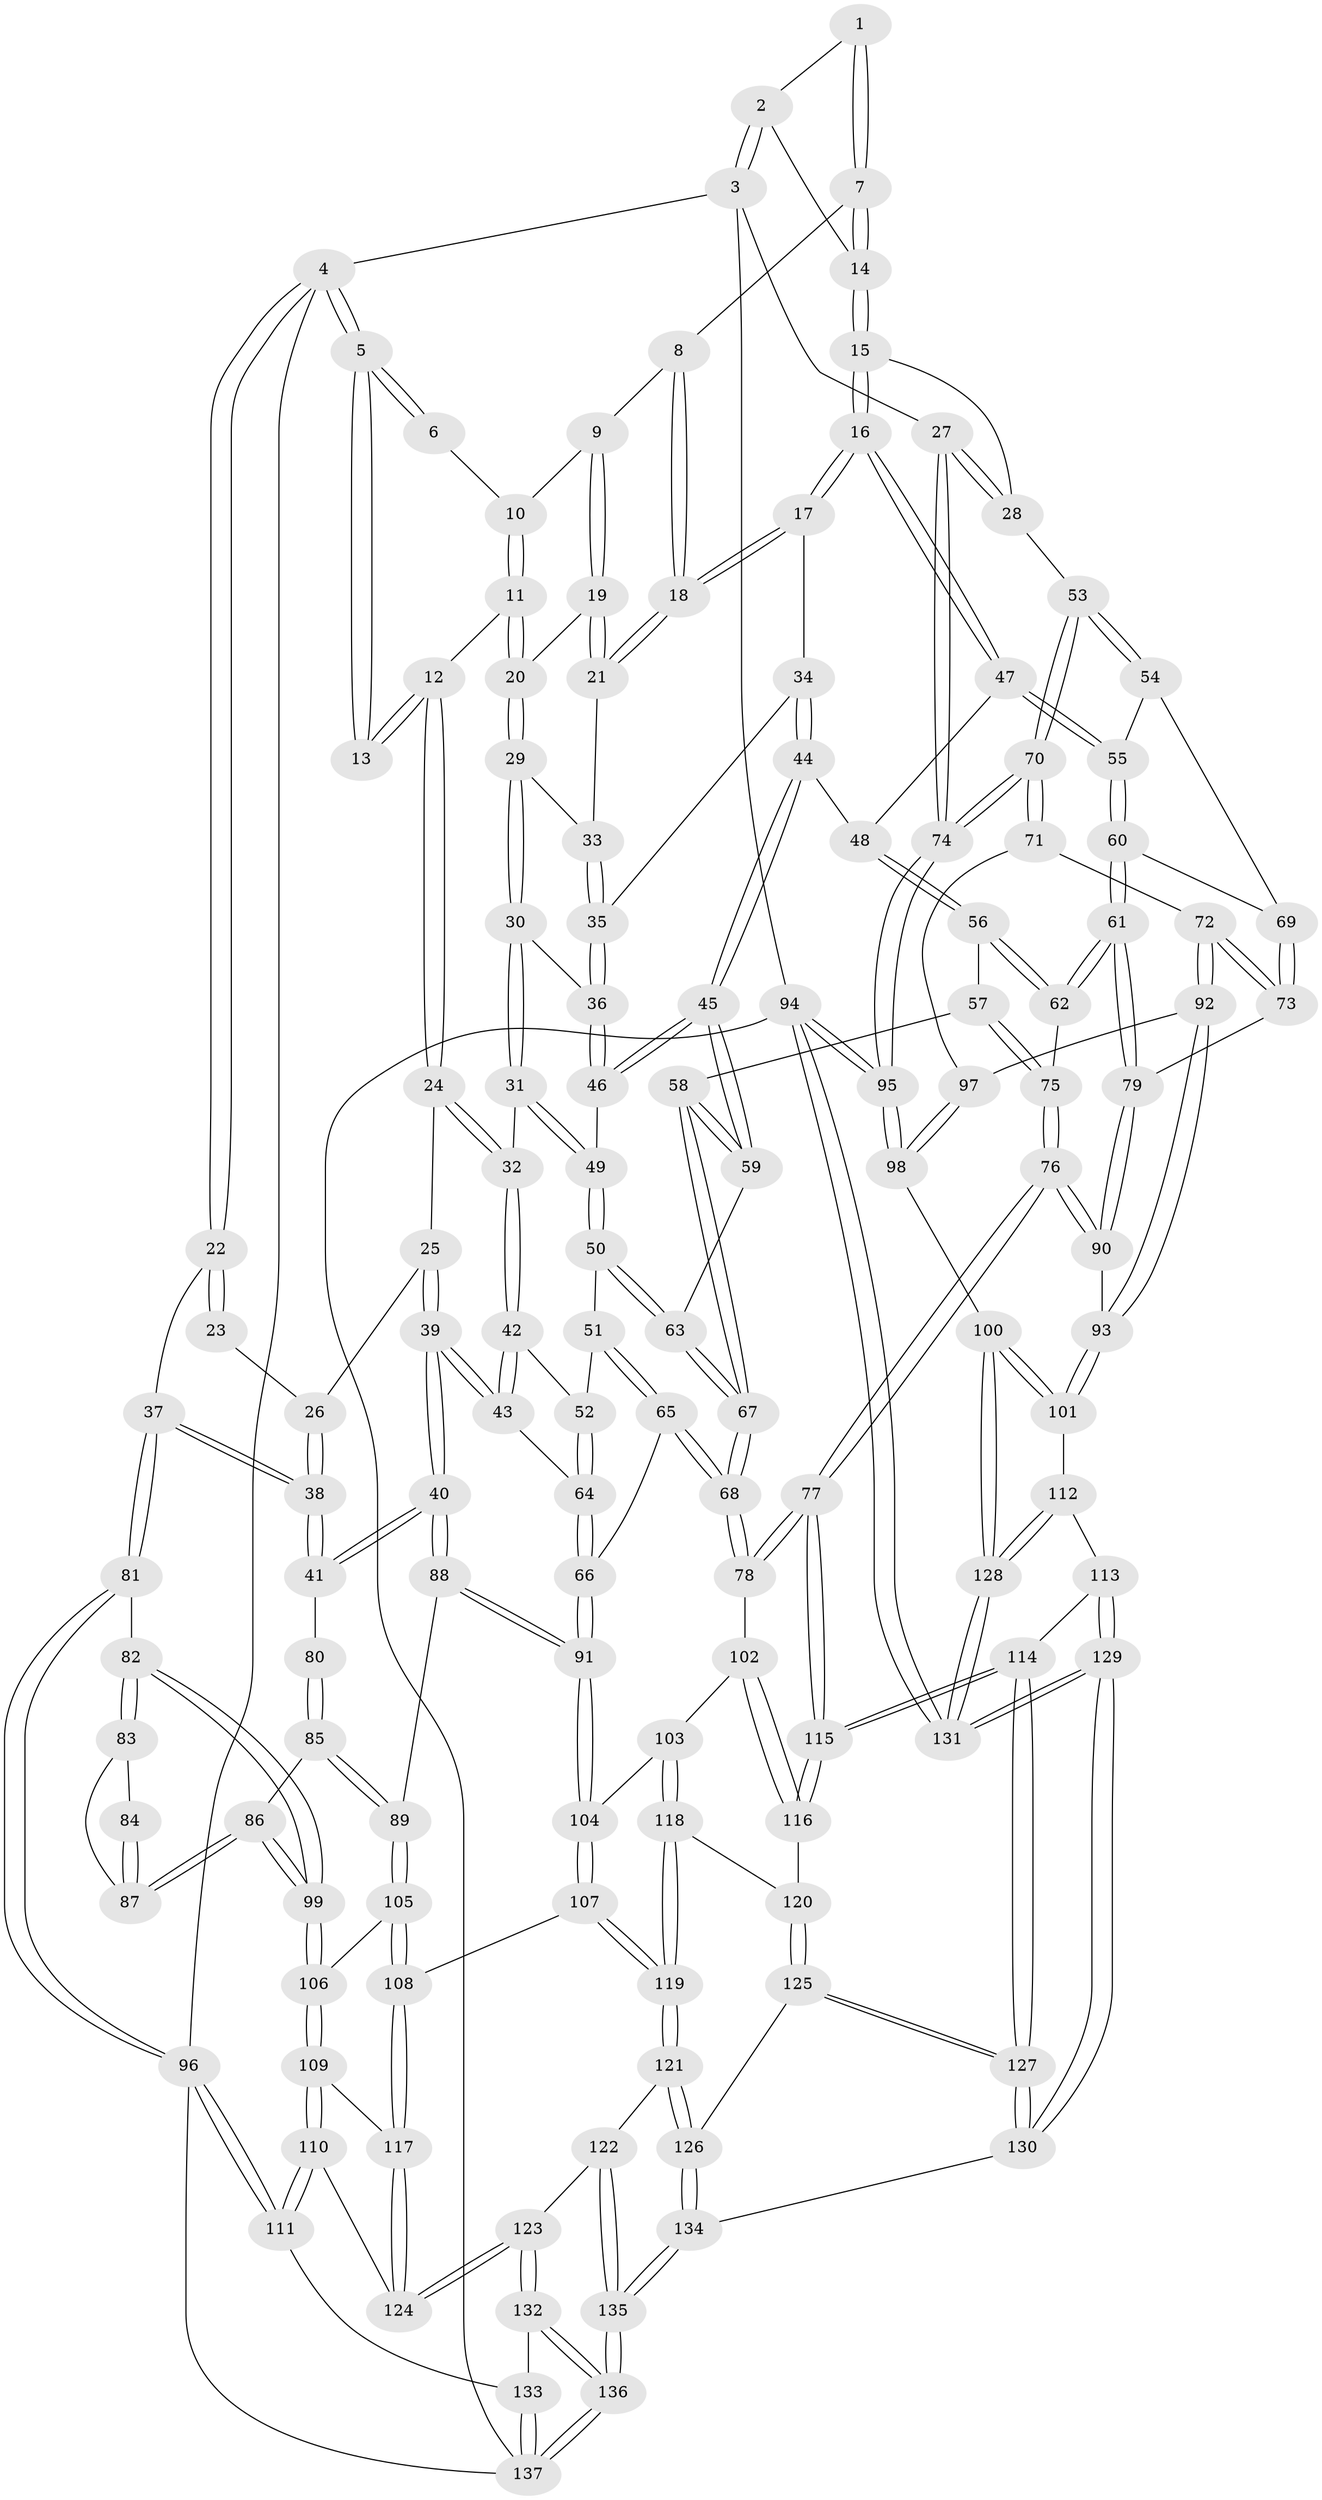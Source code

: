 // Generated by graph-tools (version 1.1) at 2025/27/03/09/25 03:27:09]
// undirected, 137 vertices, 339 edges
graph export_dot {
graph [start="1"]
  node [color=gray90,style=filled];
  1 [pos="+0.7494426035210701+0"];
  2 [pos="+0.9402229098140304+0"];
  3 [pos="+1+0"];
  4 [pos="+0+0"];
  5 [pos="+0.38922821309076894+0"];
  6 [pos="+0.5831567814428688+0"];
  7 [pos="+0.6811318078449038+0.06054907191021861"];
  8 [pos="+0.6712678883146544+0.06592439501167482"];
  9 [pos="+0.6645187154725263+0.06780406443704745"];
  10 [pos="+0.6177481222304979+0.02222683058296559"];
  11 [pos="+0.5171998880519122+0.07685373726044165"];
  12 [pos="+0.41230516383167637+0.001345860619953856"];
  13 [pos="+0.3834403839061861+0"];
  14 [pos="+0.7824012869854603+0.08951173345133888"];
  15 [pos="+0.8172498088628818+0.2059117303223595"];
  16 [pos="+0.8136092443733361+0.20958392712880783"];
  17 [pos="+0.7532039460477336+0.20106438963433296"];
  18 [pos="+0.7126185271521633+0.174042264384873"];
  19 [pos="+0.6454736032299307+0.08657547198934036"];
  20 [pos="+0.5299102308242342+0.09113696848265243"];
  21 [pos="+0.6431295847520654+0.14935579343075223"];
  22 [pos="+0+0"];
  23 [pos="+0.24935415149708265+0.05214470129972811"];
  24 [pos="+0.3860871754198138+0.1575342102067087"];
  25 [pos="+0.31409100134882234+0.2084440318364862"];
  26 [pos="+0.19482628894042509+0.15217131685521598"];
  27 [pos="+1+0"];
  28 [pos="+0.8777078870747892+0.1947837184019166"];
  29 [pos="+0.5515127198423608+0.16488087293169673"];
  30 [pos="+0.5461776857195084+0.18887204711456415"];
  31 [pos="+0.492830730032287+0.2427394794146286"];
  32 [pos="+0.4597319715382454+0.23811780575209812"];
  33 [pos="+0.6353847262761517+0.15521853018085988"];
  34 [pos="+0.6803602672864819+0.225916038218437"];
  35 [pos="+0.6386295984949247+0.23884570045261708"];
  36 [pos="+0.6302862943108626+0.2459729579971048"];
  37 [pos="+0+0.15629891415753508"];
  38 [pos="+0.09719289224812626+0.19472572131821073"];
  39 [pos="+0.3029667050792289+0.3583999700022501"];
  40 [pos="+0.3006187108494982+0.3597694320138897"];
  41 [pos="+0.23276820201462278+0.3522276125532105"];
  42 [pos="+0.4052282418617722+0.30461217899216775"];
  43 [pos="+0.33923292079727463+0.35983741002765646"];
  44 [pos="+0.6851258643888244+0.2960300095572268"];
  45 [pos="+0.643222986200712+0.3197346131353451"];
  46 [pos="+0.6229315209640203+0.2959432115405568"];
  47 [pos="+0.8134528802503612+0.21030771836037096"];
  48 [pos="+0.7869502347058946+0.24421250750048895"];
  49 [pos="+0.5300238886583567+0.3079112127050812"];
  50 [pos="+0.5216980384935598+0.34070785587792685"];
  51 [pos="+0.5118554832680003+0.35132329783608274"];
  52 [pos="+0.509071870240348+0.35157841313984933"];
  53 [pos="+0.9621829069716527+0.36044027297637893"];
  54 [pos="+0.9442530094331305+0.36241579122413375"];
  55 [pos="+0.8378814431689754+0.29838119893119985"];
  56 [pos="+0.751737970884278+0.32187296587675335"];
  57 [pos="+0.6766945803291566+0.37301031974558396"];
  58 [pos="+0.673935086035348+0.3710365160083463"];
  59 [pos="+0.6507628877758956+0.34406454771126"];
  60 [pos="+0.8366832453984082+0.387017894216955"];
  61 [pos="+0.8141694632113063+0.41276798804606085"];
  62 [pos="+0.7811170339195337+0.39682149614672385"];
  63 [pos="+0.578968244352564+0.3834713358276802"];
  64 [pos="+0.3836269242548635+0.3862223425448822"];
  65 [pos="+0.5004557034400106+0.48922341606730296"];
  66 [pos="+0.46656365472350175+0.4894270261414091"];
  67 [pos="+0.58336788053558+0.43360125409881073"];
  68 [pos="+0.5620388369534346+0.5161637936544023"];
  69 [pos="+0.8863426844740973+0.3907381173016628"];
  70 [pos="+1+0.4065527608330538"];
  71 [pos="+1+0.4482179375069162"];
  72 [pos="+0.9169499158432579+0.46233970057464663"];
  73 [pos="+0.9132753832564382+0.4585414419996824"];
  74 [pos="+1+0.4035212217177557"];
  75 [pos="+0.6910118865933566+0.40319654523124965"];
  76 [pos="+0.679490216675982+0.5327617978089608"];
  77 [pos="+0.6304340066869546+0.5626372679110027"];
  78 [pos="+0.5990335024808444+0.552509134718987"];
  79 [pos="+0.8143223836377449+0.4257255668725171"];
  80 [pos="+0.20920494152369531+0.37104691843304494"];
  81 [pos="+0+0.3609744841690896"];
  82 [pos="+0+0.42354251756164296"];
  83 [pos="+0.012693808310592134+0.4274912463016999"];
  84 [pos="+0.16249801703965422+0.3922456357737753"];
  85 [pos="+0.184562503229965+0.5192657623252606"];
  86 [pos="+0.16644222109099183+0.5219645474135715"];
  87 [pos="+0.15974815889543098+0.5159668559107953"];
  88 [pos="+0.29126878952319923+0.5278788530141337"];
  89 [pos="+0.276068576083197+0.5366909121613369"];
  90 [pos="+0.7889761402615337+0.5287236836378342"];
  91 [pos="+0.37884222671659+0.5615647676728571"];
  92 [pos="+0.8725248143908543+0.5247501789764489"];
  93 [pos="+0.815956198112486+0.5471895837013682"];
  94 [pos="+1+1"];
  95 [pos="+1+0.7449190939597103"];
  96 [pos="+0+0.8036002557777393"];
  97 [pos="+0.9319684430763795+0.5420112498585884"];
  98 [pos="+1+0.750417173655182"];
  99 [pos="+0.10561737143890117+0.6373799118620861"];
  100 [pos="+1+0.7553069951270497"];
  101 [pos="+0.8859965451363605+0.7453172243002645"];
  102 [pos="+0.5190122397769779+0.6212528023967683"];
  103 [pos="+0.42380509367846053+0.6624858758022906"];
  104 [pos="+0.40193637365733365+0.6496581062410366"];
  105 [pos="+0.2432590951591846+0.633841491410208"];
  106 [pos="+0.10547798047302129+0.6429135776153745"];
  107 [pos="+0.28939885615357336+0.7149309522853999"];
  108 [pos="+0.28753958265031104+0.7142405280987882"];
  109 [pos="+0.10156605275422136+0.6494425583229457"];
  110 [pos="+0+0.7689250548952892"];
  111 [pos="+0+0.7916970134722827"];
  112 [pos="+0.8388642330720749+0.7678595556036989"];
  113 [pos="+0.7100365026827987+0.7862429997272873"];
  114 [pos="+0.7035379963103553+0.7837259866480375"];
  115 [pos="+0.6747172730930994+0.7534640259677754"];
  116 [pos="+0.5407853700304822+0.7525354914529279"];
  117 [pos="+0.20687932615394838+0.7506942178556849"];
  118 [pos="+0.4496704686724036+0.7236548307532045"];
  119 [pos="+0.3444799710750275+0.8366003471691015"];
  120 [pos="+0.5083149040336684+0.7604395795588249"];
  121 [pos="+0.34461713447465514+0.8578602144601152"];
  122 [pos="+0.32572128093673863+0.873079822896098"];
  123 [pos="+0.2198638084726596+0.8948514028280696"];
  124 [pos="+0.18080698899043082+0.8037137073960297"];
  125 [pos="+0.4717011135607223+0.8818575398754421"];
  126 [pos="+0.4445762719590385+0.8912861398842757"];
  127 [pos="+0.5579932761654217+0.910243928562317"];
  128 [pos="+0.8540910963151348+1"];
  129 [pos="+0.7338144449335846+1"];
  130 [pos="+0.6340182250222036+1"];
  131 [pos="+0.7986620178779723+1"];
  132 [pos="+0.1859522698517568+0.937385657484599"];
  133 [pos="+0.09523300926624322+0.9176046112846369"];
  134 [pos="+0.43098744182042026+1"];
  135 [pos="+0.35822682668362293+1"];
  136 [pos="+0.22816759567067402+1"];
  137 [pos="+0+1"];
  1 -- 2;
  1 -- 7;
  1 -- 7;
  2 -- 3;
  2 -- 3;
  2 -- 14;
  3 -- 4;
  3 -- 27;
  3 -- 94;
  4 -- 5;
  4 -- 5;
  4 -- 22;
  4 -- 22;
  4 -- 96;
  5 -- 6;
  5 -- 6;
  5 -- 13;
  5 -- 13;
  6 -- 10;
  7 -- 8;
  7 -- 14;
  7 -- 14;
  8 -- 9;
  8 -- 18;
  8 -- 18;
  9 -- 10;
  9 -- 19;
  9 -- 19;
  10 -- 11;
  10 -- 11;
  11 -- 12;
  11 -- 20;
  11 -- 20;
  12 -- 13;
  12 -- 13;
  12 -- 24;
  12 -- 24;
  14 -- 15;
  14 -- 15;
  15 -- 16;
  15 -- 16;
  15 -- 28;
  16 -- 17;
  16 -- 17;
  16 -- 47;
  16 -- 47;
  17 -- 18;
  17 -- 18;
  17 -- 34;
  18 -- 21;
  18 -- 21;
  19 -- 20;
  19 -- 21;
  19 -- 21;
  20 -- 29;
  20 -- 29;
  21 -- 33;
  22 -- 23;
  22 -- 23;
  22 -- 37;
  23 -- 26;
  24 -- 25;
  24 -- 32;
  24 -- 32;
  25 -- 26;
  25 -- 39;
  25 -- 39;
  26 -- 38;
  26 -- 38;
  27 -- 28;
  27 -- 28;
  27 -- 74;
  27 -- 74;
  28 -- 53;
  29 -- 30;
  29 -- 30;
  29 -- 33;
  30 -- 31;
  30 -- 31;
  30 -- 36;
  31 -- 32;
  31 -- 49;
  31 -- 49;
  32 -- 42;
  32 -- 42;
  33 -- 35;
  33 -- 35;
  34 -- 35;
  34 -- 44;
  34 -- 44;
  35 -- 36;
  35 -- 36;
  36 -- 46;
  36 -- 46;
  37 -- 38;
  37 -- 38;
  37 -- 81;
  37 -- 81;
  38 -- 41;
  38 -- 41;
  39 -- 40;
  39 -- 40;
  39 -- 43;
  39 -- 43;
  40 -- 41;
  40 -- 41;
  40 -- 88;
  40 -- 88;
  41 -- 80;
  42 -- 43;
  42 -- 43;
  42 -- 52;
  43 -- 64;
  44 -- 45;
  44 -- 45;
  44 -- 48;
  45 -- 46;
  45 -- 46;
  45 -- 59;
  45 -- 59;
  46 -- 49;
  47 -- 48;
  47 -- 55;
  47 -- 55;
  48 -- 56;
  48 -- 56;
  49 -- 50;
  49 -- 50;
  50 -- 51;
  50 -- 63;
  50 -- 63;
  51 -- 52;
  51 -- 65;
  51 -- 65;
  52 -- 64;
  52 -- 64;
  53 -- 54;
  53 -- 54;
  53 -- 70;
  53 -- 70;
  54 -- 55;
  54 -- 69;
  55 -- 60;
  55 -- 60;
  56 -- 57;
  56 -- 62;
  56 -- 62;
  57 -- 58;
  57 -- 75;
  57 -- 75;
  58 -- 59;
  58 -- 59;
  58 -- 67;
  58 -- 67;
  59 -- 63;
  60 -- 61;
  60 -- 61;
  60 -- 69;
  61 -- 62;
  61 -- 62;
  61 -- 79;
  61 -- 79;
  62 -- 75;
  63 -- 67;
  63 -- 67;
  64 -- 66;
  64 -- 66;
  65 -- 66;
  65 -- 68;
  65 -- 68;
  66 -- 91;
  66 -- 91;
  67 -- 68;
  67 -- 68;
  68 -- 78;
  68 -- 78;
  69 -- 73;
  69 -- 73;
  70 -- 71;
  70 -- 71;
  70 -- 74;
  70 -- 74;
  71 -- 72;
  71 -- 97;
  72 -- 73;
  72 -- 73;
  72 -- 92;
  72 -- 92;
  73 -- 79;
  74 -- 95;
  74 -- 95;
  75 -- 76;
  75 -- 76;
  76 -- 77;
  76 -- 77;
  76 -- 90;
  76 -- 90;
  77 -- 78;
  77 -- 78;
  77 -- 115;
  77 -- 115;
  78 -- 102;
  79 -- 90;
  79 -- 90;
  80 -- 85;
  80 -- 85;
  81 -- 82;
  81 -- 96;
  81 -- 96;
  82 -- 83;
  82 -- 83;
  82 -- 99;
  82 -- 99;
  83 -- 84;
  83 -- 87;
  84 -- 87;
  84 -- 87;
  85 -- 86;
  85 -- 89;
  85 -- 89;
  86 -- 87;
  86 -- 87;
  86 -- 99;
  86 -- 99;
  88 -- 89;
  88 -- 91;
  88 -- 91;
  89 -- 105;
  89 -- 105;
  90 -- 93;
  91 -- 104;
  91 -- 104;
  92 -- 93;
  92 -- 93;
  92 -- 97;
  93 -- 101;
  93 -- 101;
  94 -- 95;
  94 -- 95;
  94 -- 131;
  94 -- 131;
  94 -- 137;
  95 -- 98;
  95 -- 98;
  96 -- 111;
  96 -- 111;
  96 -- 137;
  97 -- 98;
  97 -- 98;
  98 -- 100;
  99 -- 106;
  99 -- 106;
  100 -- 101;
  100 -- 101;
  100 -- 128;
  100 -- 128;
  101 -- 112;
  102 -- 103;
  102 -- 116;
  102 -- 116;
  103 -- 104;
  103 -- 118;
  103 -- 118;
  104 -- 107;
  104 -- 107;
  105 -- 106;
  105 -- 108;
  105 -- 108;
  106 -- 109;
  106 -- 109;
  107 -- 108;
  107 -- 119;
  107 -- 119;
  108 -- 117;
  108 -- 117;
  109 -- 110;
  109 -- 110;
  109 -- 117;
  110 -- 111;
  110 -- 111;
  110 -- 124;
  111 -- 133;
  112 -- 113;
  112 -- 128;
  112 -- 128;
  113 -- 114;
  113 -- 129;
  113 -- 129;
  114 -- 115;
  114 -- 115;
  114 -- 127;
  114 -- 127;
  115 -- 116;
  115 -- 116;
  116 -- 120;
  117 -- 124;
  117 -- 124;
  118 -- 119;
  118 -- 119;
  118 -- 120;
  119 -- 121;
  119 -- 121;
  120 -- 125;
  120 -- 125;
  121 -- 122;
  121 -- 126;
  121 -- 126;
  122 -- 123;
  122 -- 135;
  122 -- 135;
  123 -- 124;
  123 -- 124;
  123 -- 132;
  123 -- 132;
  125 -- 126;
  125 -- 127;
  125 -- 127;
  126 -- 134;
  126 -- 134;
  127 -- 130;
  127 -- 130;
  128 -- 131;
  128 -- 131;
  129 -- 130;
  129 -- 130;
  129 -- 131;
  129 -- 131;
  130 -- 134;
  132 -- 133;
  132 -- 136;
  132 -- 136;
  133 -- 137;
  133 -- 137;
  134 -- 135;
  134 -- 135;
  135 -- 136;
  135 -- 136;
  136 -- 137;
  136 -- 137;
}
